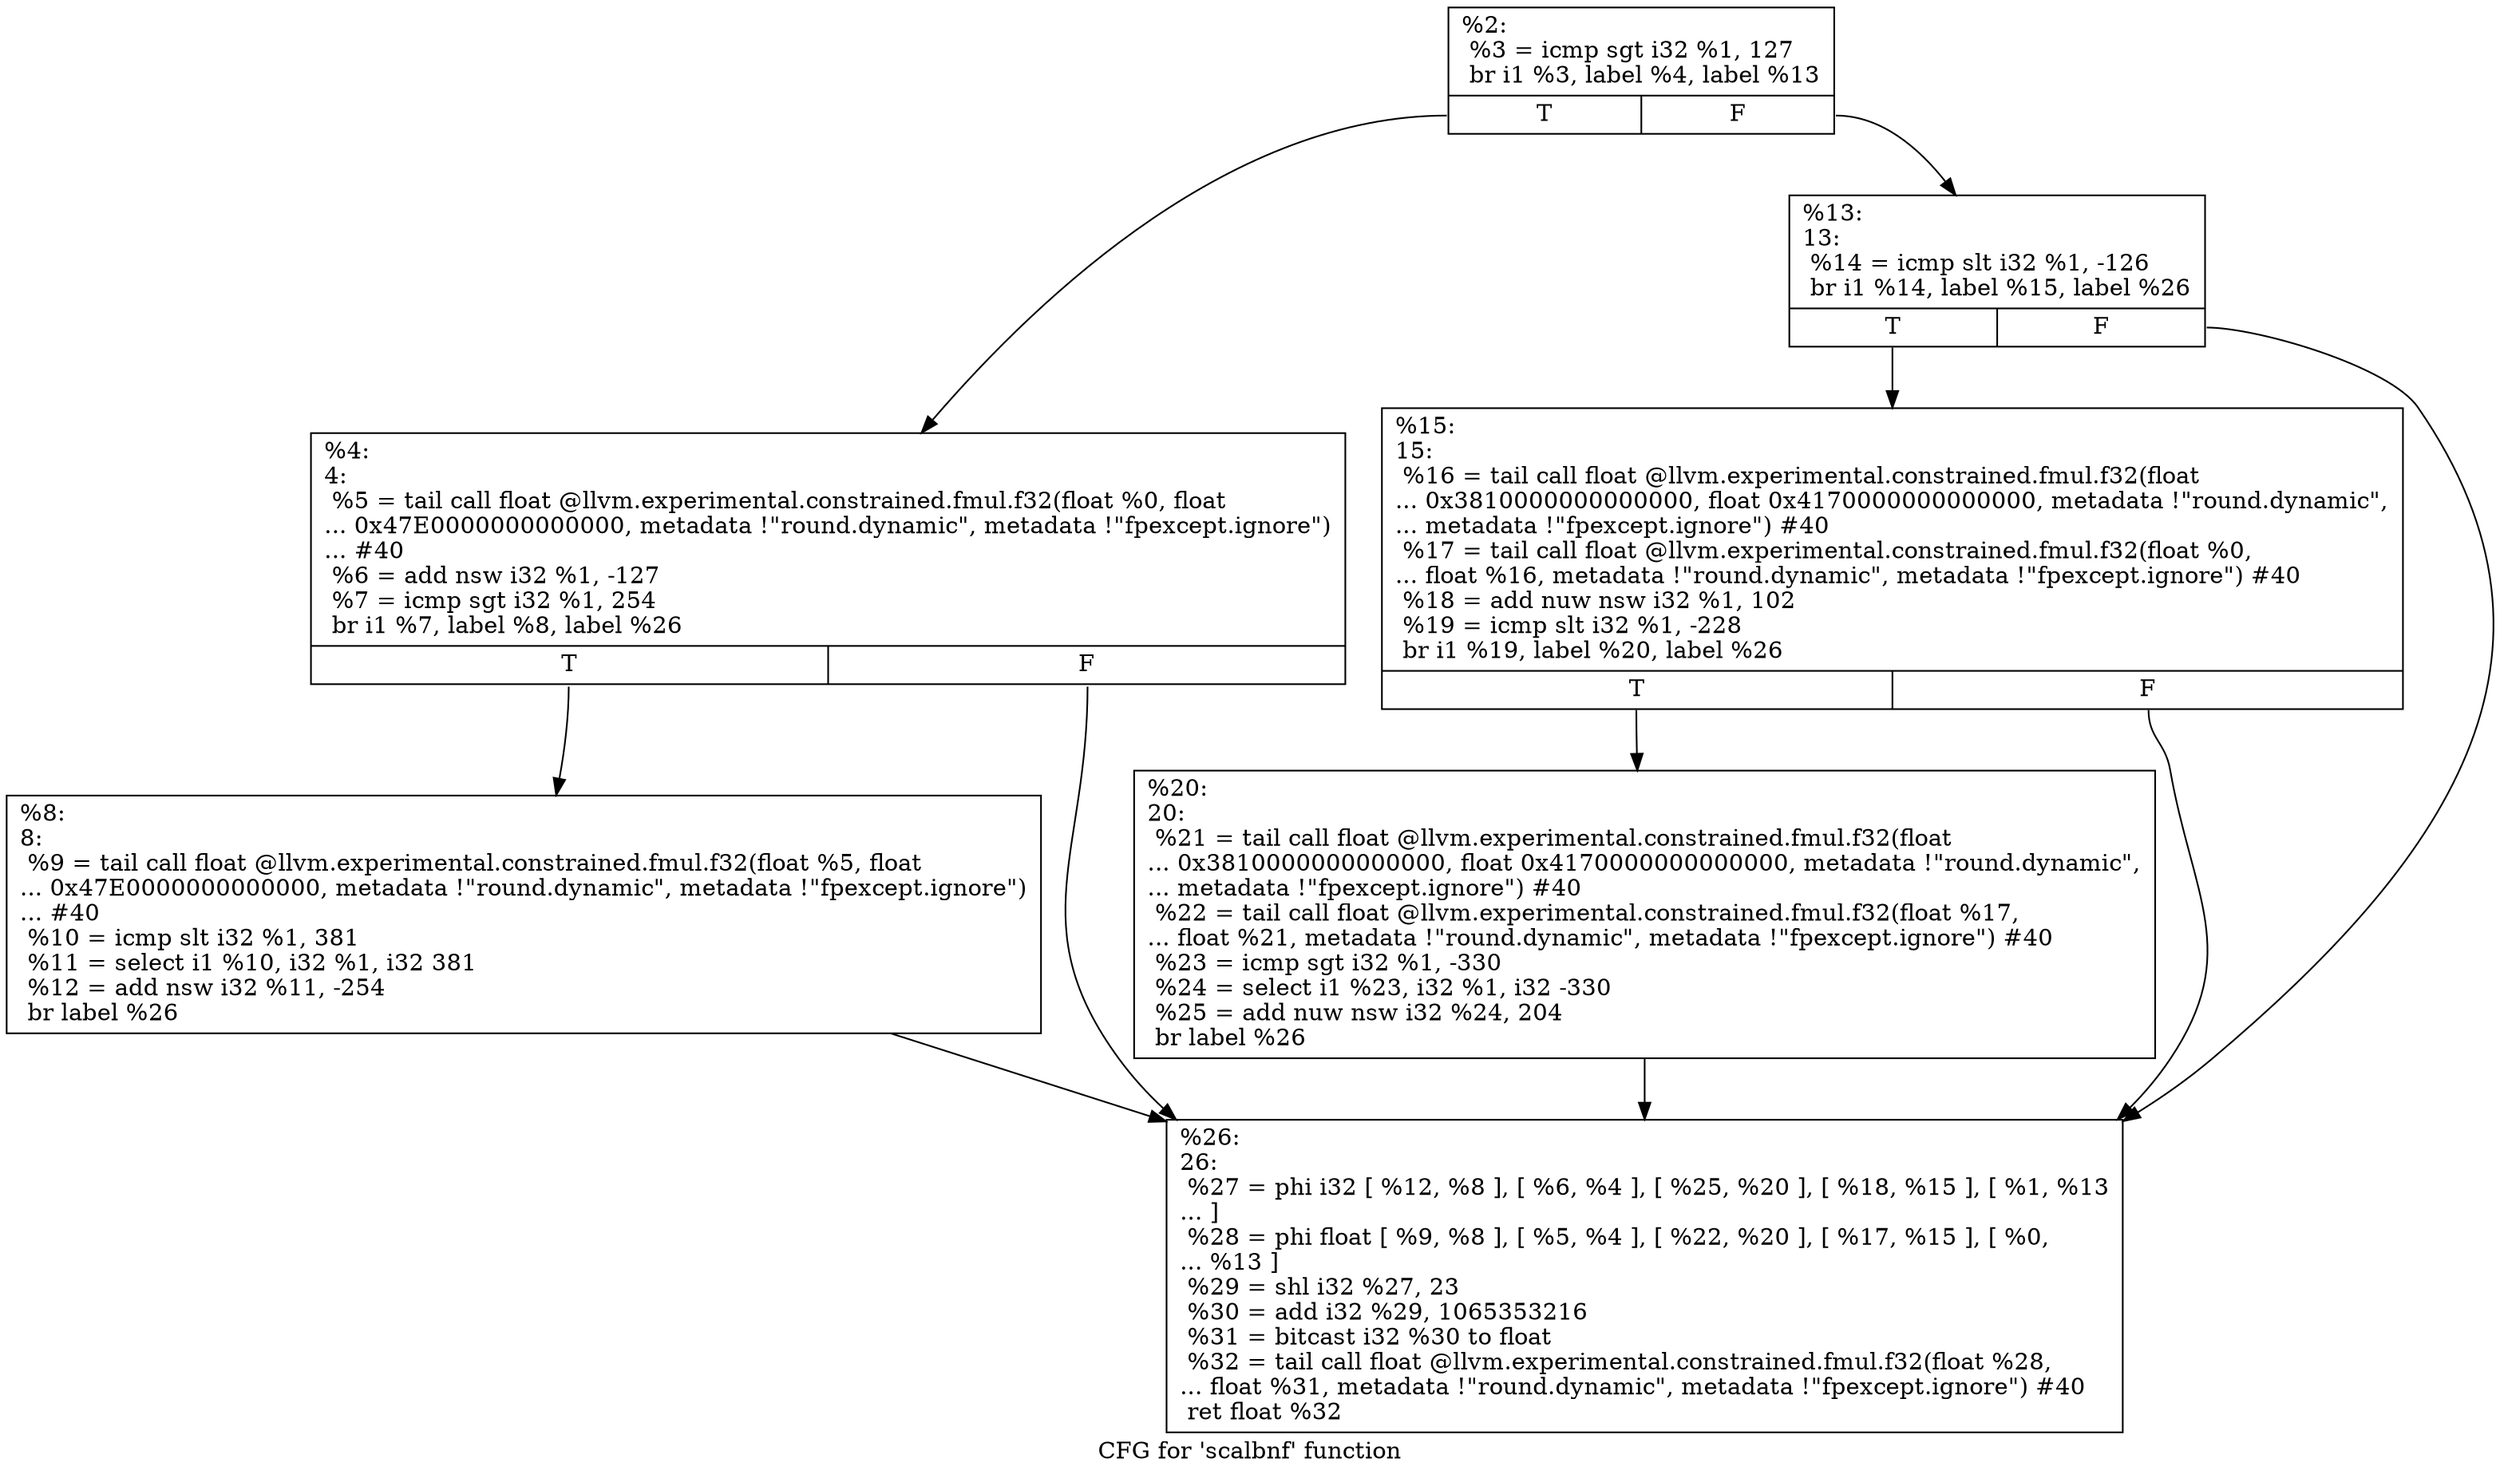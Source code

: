 digraph "CFG for 'scalbnf' function" {
	label="CFG for 'scalbnf' function";

	Node0x1bad260 [shape=record,label="{%2:\l  %3 = icmp sgt i32 %1, 127\l  br i1 %3, label %4, label %13\l|{<s0>T|<s1>F}}"];
	Node0x1bad260:s0 -> Node0x1bad600;
	Node0x1bad260:s1 -> Node0x1bad6a0;
	Node0x1bad600 [shape=record,label="{%4:\l4:                                                \l  %5 = tail call float @llvm.experimental.constrained.fmul.f32(float %0, float\l... 0x47E0000000000000, metadata !\"round.dynamic\", metadata !\"fpexcept.ignore\")\l... #40\l  %6 = add nsw i32 %1, -127\l  %7 = icmp sgt i32 %1, 254\l  br i1 %7, label %8, label %26\l|{<s0>T|<s1>F}}"];
	Node0x1bad600:s0 -> Node0x1bad650;
	Node0x1bad600:s1 -> Node0x1bad790;
	Node0x1bad650 [shape=record,label="{%8:\l8:                                                \l  %9 = tail call float @llvm.experimental.constrained.fmul.f32(float %5, float\l... 0x47E0000000000000, metadata !\"round.dynamic\", metadata !\"fpexcept.ignore\")\l... #40\l  %10 = icmp slt i32 %1, 381\l  %11 = select i1 %10, i32 %1, i32 381\l  %12 = add nsw i32 %11, -254\l  br label %26\l}"];
	Node0x1bad650 -> Node0x1bad790;
	Node0x1bad6a0 [shape=record,label="{%13:\l13:                                               \l  %14 = icmp slt i32 %1, -126\l  br i1 %14, label %15, label %26\l|{<s0>T|<s1>F}}"];
	Node0x1bad6a0:s0 -> Node0x1bad6f0;
	Node0x1bad6a0:s1 -> Node0x1bad790;
	Node0x1bad6f0 [shape=record,label="{%15:\l15:                                               \l  %16 = tail call float @llvm.experimental.constrained.fmul.f32(float\l... 0x3810000000000000, float 0x4170000000000000, metadata !\"round.dynamic\",\l... metadata !\"fpexcept.ignore\") #40\l  %17 = tail call float @llvm.experimental.constrained.fmul.f32(float %0,\l... float %16, metadata !\"round.dynamic\", metadata !\"fpexcept.ignore\") #40\l  %18 = add nuw nsw i32 %1, 102\l  %19 = icmp slt i32 %1, -228\l  br i1 %19, label %20, label %26\l|{<s0>T|<s1>F}}"];
	Node0x1bad6f0:s0 -> Node0x1bad740;
	Node0x1bad6f0:s1 -> Node0x1bad790;
	Node0x1bad740 [shape=record,label="{%20:\l20:                                               \l  %21 = tail call float @llvm.experimental.constrained.fmul.f32(float\l... 0x3810000000000000, float 0x4170000000000000, metadata !\"round.dynamic\",\l... metadata !\"fpexcept.ignore\") #40\l  %22 = tail call float @llvm.experimental.constrained.fmul.f32(float %17,\l... float %21, metadata !\"round.dynamic\", metadata !\"fpexcept.ignore\") #40\l  %23 = icmp sgt i32 %1, -330\l  %24 = select i1 %23, i32 %1, i32 -330\l  %25 = add nuw nsw i32 %24, 204\l  br label %26\l}"];
	Node0x1bad740 -> Node0x1bad790;
	Node0x1bad790 [shape=record,label="{%26:\l26:                                               \l  %27 = phi i32 [ %12, %8 ], [ %6, %4 ], [ %25, %20 ], [ %18, %15 ], [ %1, %13\l... ]\l  %28 = phi float [ %9, %8 ], [ %5, %4 ], [ %22, %20 ], [ %17, %15 ], [ %0,\l... %13 ]\l  %29 = shl i32 %27, 23\l  %30 = add i32 %29, 1065353216\l  %31 = bitcast i32 %30 to float\l  %32 = tail call float @llvm.experimental.constrained.fmul.f32(float %28,\l... float %31, metadata !\"round.dynamic\", metadata !\"fpexcept.ignore\") #40\l  ret float %32\l}"];
}

